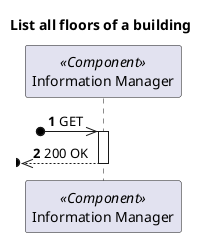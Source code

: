 @startuml
'https://plantuml.com/sequence-diagram

autonumber

skinparam packageStyle rect

title List all floors of a building

participant "Information Manager" as MD <<Component>>

?o->> MD : GET

activate MD
?o<<-- MD : 200 OK
deactivate MD
@enduml
